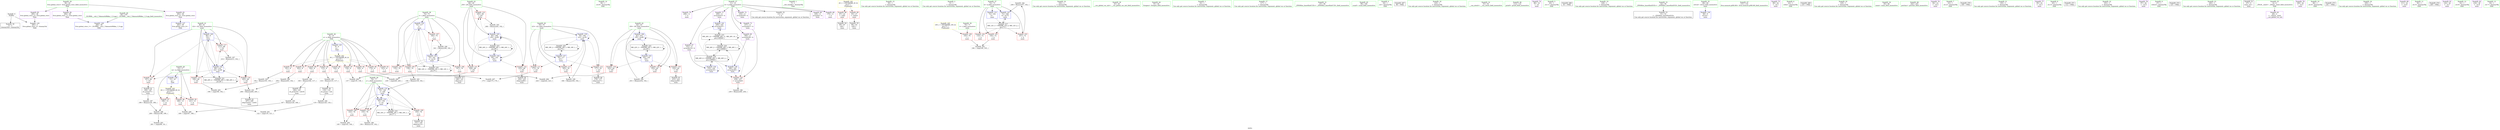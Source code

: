 digraph "SVFG" {
	label="SVFG";

	Node0x55f70f210b50 [shape=record,color=grey,label="{NodeID: 0\nNullPtr}"];
	Node0x55f70f210b50 -> Node0x55f70f22f680[style=solid];
	Node0x55f70f210b50 -> Node0x55f70f234890[style=solid];
	Node0x55f70f22ed40 [shape=record,color=red,label="{NodeID: 97\n196\<--15\n\<--m\nmain\n}"];
	Node0x55f70f22ed40 -> Node0x55f70f237ac0[style=solid];
	Node0x55f70f212830 [shape=record,color=green,label="{NodeID: 14\n36\<--1\n.str.8\<--dummyObj\nGlob }"];
	Node0x55f70f2320c0 [shape=record,color=grey,label="{NodeID: 194\n253 = Binary(252, 102, )\n}"];
	Node0x55f70f2320c0 -> Node0x55f70f235690[style=solid];
	Node0x55f70f22e880 [shape=record,color=red,label="{NodeID: 111\n173\<--78\n\<--i23\nmain\n}"];
	Node0x55f70f22e880 -> Node0x55f70f23a750[style=solid];
	Node0x55f70f22d210 [shape=record,color=green,label="{NodeID: 28\n15\<--17\nm\<--m_field_insensitive\nGlob }"];
	Node0x55f70f22d210 -> Node0x55f70f231c30[style=solid];
	Node0x55f70f22d210 -> Node0x55f70f22ec70[style=solid];
	Node0x55f70f22d210 -> Node0x55f70f22ed40[style=solid];
	Node0x55f70f22d210 -> Node0x55f70f234590[style=solid];
	Node0x55f70f23a8d0 [shape=record,color=grey,label="{NodeID: 208\n169 = cmp(167, 168, )\n}"];
	Node0x55f70f2344c0 [shape=record,color=blue,label="{NodeID: 125\n8\<--9\nn\<--\nGlob }"];
	Node0x55f70f2344c0 -> Node0x55f70f24b460[style=dashed];
	Node0x55f70f22dec0 [shape=record,color=green,label="{NodeID: 42\n82\<--83\ni50\<--i50_field_insensitive\nmain\n}"];
	Node0x55f70f22dec0 -> Node0x55f70f233f10[style=solid];
	Node0x55f70f22dec0 -> Node0x55f70f233fe0[style=solid];
	Node0x55f70f22dec0 -> Node0x55f70f2340b0[style=solid];
	Node0x55f70f22dec0 -> Node0x55f70f235420[style=solid];
	Node0x55f70f22dec0 -> Node0x55f70f235690[style=solid];
	Node0x55f70f244640 [shape=record,color=black,label="{NodeID: 222\nMR_22V_2 = PHI(MR_22V_3, MR_22V_1, )\npts\{83 \}\n}"];
	Node0x55f70f244640 -> Node0x55f70f235420[style=dashed];
	Node0x55f70f244640 -> Node0x55f70f244640[style=dashed];
	Node0x55f70f2350e0 [shape=record,color=blue,label="{NodeID: 139\n78\<--184\ni23\<--inc30\nmain\n}"];
	Node0x55f70f2350e0 -> Node0x55f70f22e880[style=dashed];
	Node0x55f70f2350e0 -> Node0x55f70f22e950[style=dashed];
	Node0x55f70f2350e0 -> Node0x55f70f22ea20[style=dashed];
	Node0x55f70f2350e0 -> Node0x55f70f2350e0[style=dashed];
	Node0x55f70f2350e0 -> Node0x55f70f243c40[style=dashed];
	Node0x55f70f22fbf0 [shape=record,color=black,label="{NodeID: 56\n118\<--116\nsh_prom\<--sub\nmain\n}"];
	Node0x55f70f22fbf0 -> Node0x55f70f2374c0[style=solid];
	Node0x55f70f230750 [shape=record,color=purple,label="{NodeID: 70\n208\<--11\n\<--b\nmain\n}"];
	Node0x55f70f2312e0 [shape=record,color=purple,label="{NodeID: 84\n284\<--38\nllvm.global_ctors_1\<--llvm.global_ctors\nGlob }"];
	Node0x55f70f2312e0 -> Node0x55f70f234790[style=solid];
	Node0x55f70f211c50 [shape=record,color=green,label="{NodeID: 1\n7\<--1\n__dso_handle\<--dummyObj\nGlob }"];
	Node0x55f70f22ee10 [shape=record,color=red,label="{NodeID: 98\n87\<--22\n\<--stdin\nmain\n}"];
	Node0x55f70f22ee10 -> Node0x55f70f22fa50[style=solid];
	Node0x55f70f211770 [shape=record,color=green,label="{NodeID: 15\n39\<--1\n\<--dummyObj\nCan only get source location for instruction, argument, global var or function.}"];
	Node0x55f70f232240 [shape=record,color=grey,label="{NodeID: 195\n167 = Binary(120, 166, )\n}"];
	Node0x55f70f232240 -> Node0x55f70f23a8d0[style=solid];
	Node0x55f70f22e950 [shape=record,color=red,label="{NodeID: 112\n177\<--78\n\<--i23\nmain\n}"];
	Node0x55f70f22e950 -> Node0x55f70f22ff30[style=solid];
	Node0x55f70f22d310 [shape=record,color=green,label="{NodeID: 29\n38\<--42\nllvm.global_ctors\<--llvm.global_ctors_field_insensitive\nGlob }"];
	Node0x55f70f22d310 -> Node0x55f70f2311e0[style=solid];
	Node0x55f70f22d310 -> Node0x55f70f2312e0[style=solid];
	Node0x55f70f22d310 -> Node0x55f70f2313e0[style=solid];
	Node0x55f70f23aa50 [shape=record,color=grey,label="{NodeID: 209\n230 = cmp(228, 229, )\n}"];
	Node0x55f70f234590 [shape=record,color=blue,label="{NodeID: 126\n15\<--16\nm\<--\nGlob }"];
	Node0x55f70f234590 -> Node0x55f70f24b540[style=dashed];
	Node0x55f70f22df90 [shape=record,color=green,label="{NodeID: 43\n84\<--85\nj54\<--j54_field_insensitive\nmain\n}"];
	Node0x55f70f22df90 -> Node0x55f70f234180[style=solid];
	Node0x55f70f22df90 -> Node0x55f70f234250[style=solid];
	Node0x55f70f22df90 -> Node0x55f70f234320[style=solid];
	Node0x55f70f22df90 -> Node0x55f70f2354f0[style=solid];
	Node0x55f70f22df90 -> Node0x55f70f2355c0[style=solid];
	Node0x55f70f244b40 [shape=record,color=black,label="{NodeID: 223\nMR_24V_2 = PHI(MR_24V_3, MR_24V_1, )\npts\{85 \}\n}"];
	Node0x55f70f244b40 -> Node0x55f70f2354f0[style=dashed];
	Node0x55f70f244b40 -> Node0x55f70f244b40[style=dashed];
	Node0x55f70f2351b0 [shape=record,color=blue,label="{NodeID: 140\n80\<--9\ni32\<--\nmain\n}"];
	Node0x55f70f2351b0 -> Node0x55f70f22eaf0[style=dashed];
	Node0x55f70f2351b0 -> Node0x55f70f233d20[style=dashed];
	Node0x55f70f2351b0 -> Node0x55f70f233db0[style=dashed];
	Node0x55f70f2351b0 -> Node0x55f70f233e40[style=dashed];
	Node0x55f70f2351b0 -> Node0x55f70f235350[style=dashed];
	Node0x55f70f2351b0 -> Node0x55f70f244140[style=dashed];
	Node0x55f70f22fcc0 [shape=record,color=black,label="{NodeID: 57\n148\<--147\nidxprom\<--\nmain\n}"];
	Node0x55f70f230820 [shape=record,color=purple,label="{NodeID: 71\n209\<--11\narrayidx43\<--b\nmain\n}"];
	Node0x55f70f230820 -> Node0x55f70f235280[style=solid];
	Node0x55f70f2313e0 [shape=record,color=purple,label="{NodeID: 85\n285\<--38\nllvm.global_ctors_2\<--llvm.global_ctors\nGlob }"];
	Node0x55f70f2313e0 -> Node0x55f70f234890[style=solid];
	Node0x55f70f20fc60 [shape=record,color=green,label="{NodeID: 2\n9\<--1\n\<--dummyObj\nCan only get source location for instruction, argument, global var or function.}"];
	Node0x55f70f2371c0 [shape=record,color=grey,label="{NodeID: 182\n258 = Binary(257, 102, )\n}"];
	Node0x55f70f2371c0 -> Node0x55f70f235760[style=solid];
	Node0x55f70f22eee0 [shape=record,color=red,label="{NodeID: 99\n93\<--27\n\<--stdout\nmain\n}"];
	Node0x55f70f22eee0 -> Node0x55f70f22fb20[style=solid];
	Node0x55f70f211840 [shape=record,color=green,label="{NodeID: 16\n102\<--1\n\<--dummyObj\nCan only get source location for instruction, argument, global var or function.}"];
	Node0x55f70f2323c0 [shape=record,color=grey,label="{NodeID: 196\n156 = Binary(155, 102, )\n}"];
	Node0x55f70f2323c0 -> Node0x55f70f234da0[style=solid];
	Node0x55f70f22ea20 [shape=record,color=red,label="{NodeID: 113\n183\<--78\n\<--i23\nmain\n}"];
	Node0x55f70f22ea20 -> Node0x55f70f232840[style=solid];
	Node0x55f70f22d410 [shape=record,color=green,label="{NodeID: 30\n43\<--44\n__cxx_global_var_init\<--__cxx_global_var_init_field_insensitive\n}"];
	Node0x55f70f234690 [shape=record,color=blue,label="{NodeID: 127\n283\<--39\nllvm.global_ctors_0\<--\nGlob }"];
	Node0x55f70f22e060 [shape=record,color=green,label="{NodeID: 44\n91\<--92\nfreopen\<--freopen_field_insensitive\n}"];
	Node0x55f70f245040 [shape=record,color=black,label="{NodeID: 224\nMR_26V_2 = PHI(MR_26V_3, MR_26V_1, )\npts\{140000 \}\n}"];
	Node0x55f70f245040 -> Node0x55f70f242840[style=dashed];
	Node0x55f70f245040 -> Node0x55f70f245040[style=dashed];
	Node0x55f70f235280 [shape=record,color=blue,label="{NodeID: 141\n209\<--102\narrayidx43\<--\nmain\n}"];
	Node0x55f70f235280 -> Node0x55f70f247d40[style=dashed];
	Node0x55f70f22fd90 [shape=record,color=black,label="{NodeID: 58\n151\<--150\nidxprom13\<--\nmain\n}"];
	Node0x55f70f2308f0 [shape=record,color=purple,label="{NodeID: 72\n234\<--11\narrayidx59\<--b\nmain\n}"];
	Node0x55f70f2314e0 [shape=record,color=red,label="{NodeID: 86\n115\<--8\n\<--n\nmain\n}"];
	Node0x55f70f2314e0 -> Node0x55f70f237640[style=solid];
	Node0x55f70f2121f0 [shape=record,color=green,label="{NodeID: 3\n16\<--1\n\<--dummyObj\nCan only get source location for instruction, argument, global var or function.}"];
	Node0x55f70f237340 [shape=record,color=grey,label="{NodeID: 183\n140 = Binary(139, 102, )\n}"];
	Node0x55f70f237340 -> Node0x55f70f234c00[style=solid];
	Node0x55f70f22efb0 [shape=record,color=red,label="{NodeID: 100\n105\<--70\n\<--t\nmain\n}"];
	Node0x55f70f22efb0 -> Node0x55f70f23a010[style=solid];
	Node0x55f70f211910 [shape=record,color=green,label="{NodeID: 17\n117\<--1\n\<--dummyObj\nCan only get source location for instruction, argument, global var or function.}"];
	Node0x55f70f232540 [shape=record,color=grey,label="{NodeID: 197\n214 = Binary(213, 102, )\n}"];
	Node0x55f70f232540 -> Node0x55f70f235350[style=solid];
	Node0x55f70f22eaf0 [shape=record,color=red,label="{NodeID: 114\n190\<--80\n\<--i32\nmain\n}"];
	Node0x55f70f22eaf0 -> Node0x55f70f23a450[style=solid];
	Node0x55f70f22d510 [shape=record,color=green,label="{NodeID: 31\n47\<--48\n_ZNSt8ios_base4InitC1Ev\<--_ZNSt8ios_base4InitC1Ev_field_insensitive\n}"];
	Node0x55f70f234790 [shape=record,color=blue,label="{NodeID: 128\n284\<--40\nllvm.global_ctors_1\<--_GLOBAL__sub_I_TakanashiRikka_1_0.cpp\nGlob }"];
	Node0x55f70f22e160 [shape=record,color=green,label="{NodeID: 45\n99\<--100\nscanf\<--scanf_field_insensitive\n}"];
	Node0x55f70f235350 [shape=record,color=blue,label="{NodeID: 142\n80\<--214\ni32\<--inc46\nmain\n}"];
	Node0x55f70f235350 -> Node0x55f70f22eaf0[style=dashed];
	Node0x55f70f235350 -> Node0x55f70f233d20[style=dashed];
	Node0x55f70f235350 -> Node0x55f70f233db0[style=dashed];
	Node0x55f70f235350 -> Node0x55f70f233e40[style=dashed];
	Node0x55f70f235350 -> Node0x55f70f235350[style=dashed];
	Node0x55f70f235350 -> Node0x55f70f244140[style=dashed];
	Node0x55f70f22fe60 [shape=record,color=black,label="{NodeID: 59\n166\<--165\nsh_prom19\<--sub18\nmain\n}"];
	Node0x55f70f22fe60 -> Node0x55f70f232240[style=solid];
	Node0x55f70f2309c0 [shape=record,color=purple,label="{NodeID: 73\n237\<--11\narrayidx61\<--b\nmain\n}"];
	Node0x55f70f2309c0 -> Node0x55f70f2343f0[style=solid];
	Node0x55f70f2315b0 [shape=record,color=red,label="{NodeID: 87\n136\<--8\n\<--n\nmain\n}"];
	Node0x55f70f2315b0 -> Node0x55f70f2329c0[style=solid];
	Node0x55f70f2133d0 [shape=record,color=green,label="{NodeID: 4\n18\<--1\n.str\<--dummyObj\nGlob }"];
	Node0x55f70f257270 [shape=record,color=black,label="{NodeID: 267\n98 = PHI()\n}"];
	Node0x55f70f2374c0 [shape=record,color=grey,label="{NodeID: 184\n119 = Binary(120, 118, )\n}"];
	Node0x55f70f2374c0 -> Node0x55f70f232b40[style=solid];
	Node0x55f70f22f080 [shape=record,color=red,label="{NodeID: 101\n104\<--72\n\<--k\nmain\n}"];
	Node0x55f70f22f080 -> Node0x55f70f23a010[style=solid];
	Node0x55f70f210fd0 [shape=record,color=green,label="{NodeID: 18\n120\<--1\n\<--dummyObj\nCan only get source location for instruction, argument, global var or function.}"];
	Node0x55f70f2326c0 [shape=record,color=grey,label="{NodeID: 198\n165 = Binary(164, 117, )\n}"];
	Node0x55f70f2326c0 -> Node0x55f70f22fe60[style=solid];
	Node0x55f70f233d20 [shape=record,color=red,label="{NodeID: 115\n197\<--80\n\<--i32\nmain\n}"];
	Node0x55f70f233d20 -> Node0x55f70f230000[style=solid];
	Node0x55f70f22d610 [shape=record,color=green,label="{NodeID: 32\n53\<--54\n__cxa_atexit\<--__cxa_atexit_field_insensitive\n}"];
	Node0x55f70f234890 [shape=record,color=blue, style = dotted,label="{NodeID: 129\n285\<--3\nllvm.global_ctors_2\<--dummyVal\nGlob }"];
	Node0x55f70f22e260 [shape=record,color=green,label="{NodeID: 46\n113\<--114\nprintf\<--printf_field_insensitive\n}"];
	Node0x55f70f235420 [shape=record,color=blue,label="{NodeID: 143\n82\<--102\ni50\<--\nmain\n}"];
	Node0x55f70f235420 -> Node0x55f70f233f10[style=dashed];
	Node0x55f70f235420 -> Node0x55f70f233fe0[style=dashed];
	Node0x55f70f235420 -> Node0x55f70f2340b0[style=dashed];
	Node0x55f70f235420 -> Node0x55f70f235690[style=dashed];
	Node0x55f70f235420 -> Node0x55f70f244640[style=dashed];
	Node0x55f70f22ff30 [shape=record,color=black,label="{NodeID: 60\n178\<--177\nidxprom27\<--\nmain\n}"];
	Node0x55f70f230a90 [shape=record,color=purple,label="{NodeID: 74\n88\<--18\n\<--.str\nmain\n}"];
	Node0x55f70f231680 [shape=record,color=red,label="{NodeID: 88\n144\<--8\n\<--n\nmain\n}"];
	Node0x55f70f231680 -> Node0x55f70f23a2d0[style=solid];
	Node0x55f70f213460 [shape=record,color=green,label="{NodeID: 5\n20\<--1\n.str.1\<--dummyObj\nGlob }"];
	Node0x55f70f257b20 [shape=record,color=black,label="{NodeID: 268\n50 = PHI()\n}"];
	Node0x55f70f237640 [shape=record,color=grey,label="{NodeID: 185\n116 = Binary(115, 117, )\n}"];
	Node0x55f70f237640 -> Node0x55f70f22fbf0[style=solid];
	Node0x55f70f22f150 [shape=record,color=red,label="{NodeID: 102\n110\<--72\n\<--k\nmain\n}"];
	Node0x55f70f2110a0 [shape=record,color=green,label="{NodeID: 19\n128\<--1\n\<--dummyObj\nCan only get source location for instruction, argument, global var or function.}"];
	Node0x55f70f232840 [shape=record,color=grey,label="{NodeID: 199\n184 = Binary(183, 102, )\n}"];
	Node0x55f70f232840 -> Node0x55f70f2350e0[style=solid];
	Node0x55f70f233db0 [shape=record,color=red,label="{NodeID: 116\n205\<--80\n\<--i32\nmain\n}"];
	Node0x55f70f233db0 -> Node0x55f70f237f40[style=solid];
	Node0x55f70f22d710 [shape=record,color=green,label="{NodeID: 33\n52\<--58\n_ZNSt8ios_base4InitD1Ev\<--_ZNSt8ios_base4InitD1Ev_field_insensitive\n}"];
	Node0x55f70f22d710 -> Node0x55f70f22f950[style=solid];
	Node0x55f70f234990 [shape=record,color=blue,label="{NodeID: 130\n68\<--9\nretval\<--\nmain\n}"];
	Node0x55f70f22e360 [shape=record,color=green,label="{NodeID: 47\n131\<--132\nllvm.memset.p0i8.i64\<--llvm.memset.p0i8.i64_field_insensitive\n}"];
	Node0x55f70f2354f0 [shape=record,color=blue,label="{NodeID: 144\n84\<--102\nj54\<--\nmain\n}"];
	Node0x55f70f2354f0 -> Node0x55f70f234180[style=dashed];
	Node0x55f70f2354f0 -> Node0x55f70f234250[style=dashed];
	Node0x55f70f2354f0 -> Node0x55f70f234320[style=dashed];
	Node0x55f70f2354f0 -> Node0x55f70f2354f0[style=dashed];
	Node0x55f70f2354f0 -> Node0x55f70f2355c0[style=dashed];
	Node0x55f70f2354f0 -> Node0x55f70f244b40[style=dashed];
	Node0x55f70f230000 [shape=record,color=black,label="{NodeID: 61\n198\<--197\nsh_prom37\<--\nmain\n}"];
	Node0x55f70f230000 -> Node0x55f70f237940[style=solid];
	Node0x55f70f24a940 [shape=record,color=yellow,style=double,label="{NodeID: 241\n2V_1 = ENCHI(MR_2V_0)\npts\{1 \}\nFun[main]}"];
	Node0x55f70f24a940 -> Node0x55f70f22ee10[style=dashed];
	Node0x55f70f24a940 -> Node0x55f70f22eee0[style=dashed];
	Node0x55f70f230b60 [shape=record,color=purple,label="{NodeID: 75\n89\<--20\n\<--.str.1\nmain\n}"];
	Node0x55f70f231750 [shape=record,color=red,label="{NodeID: 89\n164\<--8\n\<--n\nmain\n}"];
	Node0x55f70f231750 -> Node0x55f70f2326c0[style=solid];
	Node0x55f70f211a70 [shape=record,color=green,label="{NodeID: 6\n22\<--1\nstdin\<--dummyObj\nGlob }"];
	Node0x55f70f257c20 [shape=record,color=black,label="{NodeID: 269\n219 = PHI()\n}"];
	Node0x55f70f2377c0 [shape=record,color=grey,label="{NodeID: 186\n239 = Binary(240, 238, )\n}"];
	Node0x55f70f22f220 [shape=record,color=red,label="{NodeID: 103\n257\<--72\n\<--k\nmain\n}"];
	Node0x55f70f22f220 -> Node0x55f70f2371c0[style=solid];
	Node0x55f70f211170 [shape=record,color=green,label="{NodeID: 20\n129\<--1\n\<--dummyObj\nCan only get source location for instruction, argument, global var or function.}"];
	Node0x55f70f2329c0 [shape=record,color=grey,label="{NodeID: 200\n137 = cmp(135, 136, )\n}"];
	Node0x55f70f233e40 [shape=record,color=red,label="{NodeID: 117\n213\<--80\n\<--i32\nmain\n}"];
	Node0x55f70f233e40 -> Node0x55f70f232540[style=solid];
	Node0x55f70f22d810 [shape=record,color=green,label="{NodeID: 34\n65\<--66\nmain\<--main_field_insensitive\n}"];
	Node0x55f70f234a60 [shape=record,color=blue,label="{NodeID: 131\n72\<--102\nk\<--\nmain\n}"];
	Node0x55f70f234a60 -> Node0x55f70f242d40[style=dashed];
	Node0x55f70f22f480 [shape=record,color=green,label="{NodeID: 48\n242\<--243\nputchar\<--putchar_field_insensitive\n}"];
	Node0x55f70f2355c0 [shape=record,color=blue,label="{NodeID: 145\n84\<--246\nj54\<--inc65\nmain\n}"];
	Node0x55f70f2355c0 -> Node0x55f70f234180[style=dashed];
	Node0x55f70f2355c0 -> Node0x55f70f234250[style=dashed];
	Node0x55f70f2355c0 -> Node0x55f70f234320[style=dashed];
	Node0x55f70f2355c0 -> Node0x55f70f2354f0[style=dashed];
	Node0x55f70f2355c0 -> Node0x55f70f2355c0[style=dashed];
	Node0x55f70f2355c0 -> Node0x55f70f244b40[style=dashed];
	Node0x55f70f2300d0 [shape=record,color=black,label="{NodeID: 62\n207\<--206\nidxprom42\<--sub41\nmain\n}"];
	Node0x55f70f24b460 [shape=record,color=yellow,style=double,label="{NodeID: 242\n4V_1 = ENCHI(MR_4V_0)\npts\{10 \}\nFun[main]}"];
	Node0x55f70f24b460 -> Node0x55f70f2314e0[style=dashed];
	Node0x55f70f24b460 -> Node0x55f70f2315b0[style=dashed];
	Node0x55f70f24b460 -> Node0x55f70f231680[style=dashed];
	Node0x55f70f24b460 -> Node0x55f70f231750[style=dashed];
	Node0x55f70f24b460 -> Node0x55f70f231820[style=dashed];
	Node0x55f70f24b460 -> Node0x55f70f2318f0[style=dashed];
	Node0x55f70f24b460 -> Node0x55f70f2319c0[style=dashed];
	Node0x55f70f24b460 -> Node0x55f70f231a90[style=dashed];
	Node0x55f70f24b460 -> Node0x55f70f231b60[style=dashed];
	Node0x55f70f230c30 [shape=record,color=purple,label="{NodeID: 76\n94\<--23\n\<--.str.2\nmain\n}"];
	Node0x55f70f231820 [shape=record,color=red,label="{NodeID: 90\n174\<--8\n\<--n\nmain\n}"];
	Node0x55f70f231820 -> Node0x55f70f23a750[style=solid];
	Node0x55f70f211b00 [shape=record,color=green,label="{NodeID: 7\n23\<--1\n.str.2\<--dummyObj\nGlob }"];
	Node0x55f70f257d20 [shape=record,color=black,label="{NodeID: 270\n109 = PHI()\n}"];
	Node0x55f70f237940 [shape=record,color=grey,label="{NodeID: 187\n199 = Binary(120, 198, )\n}"];
	Node0x55f70f237940 -> Node0x55f70f237ac0[style=solid];
	Node0x55f70f22f2f0 [shape=record,color=red,label="{NodeID: 104\n135\<--74\n\<--i\nmain\n}"];
	Node0x55f70f22f2f0 -> Node0x55f70f2329c0[style=solid];
	Node0x55f70f211240 [shape=record,color=green,label="{NodeID: 21\n130\<--1\n\<--dummyObj\nCan only get source location for instruction, argument, global var or function.}"];
	Node0x55f70f232b40 [shape=record,color=grey,label="{NodeID: 201\n122 = cmp(119, 121, )\n}"];
	Node0x55f70f233f10 [shape=record,color=red,label="{NodeID: 118\n222\<--82\n\<--i50\nmain\n}"];
	Node0x55f70f233f10 -> Node0x55f70f23a5d0[style=solid];
	Node0x55f70f22d910 [shape=record,color=green,label="{NodeID: 35\n68\<--69\nretval\<--retval_field_insensitive\nmain\n}"];
	Node0x55f70f22d910 -> Node0x55f70f234990[style=solid];
	Node0x55f70f234b30 [shape=record,color=blue,label="{NodeID: 132\n74\<--117\ni\<--\nmain\n}"];
	Node0x55f70f234b30 -> Node0x55f70f22f2f0[style=dashed];
	Node0x55f70f234b30 -> Node0x55f70f22f3c0[style=dashed];
	Node0x55f70f234b30 -> Node0x55f70f22e470[style=dashed];
	Node0x55f70f234b30 -> Node0x55f70f22e540[style=dashed];
	Node0x55f70f234b30 -> Node0x55f70f234e70[style=dashed];
	Node0x55f70f234b30 -> Node0x55f70f243240[style=dashed];
	Node0x55f70f22f580 [shape=record,color=green,label="{NodeID: 49\n40\<--279\n_GLOBAL__sub_I_TakanashiRikka_1_0.cpp\<--_GLOBAL__sub_I_TakanashiRikka_1_0.cpp_field_insensitive\n}"];
	Node0x55f70f22f580 -> Node0x55f70f234790[style=solid];
	Node0x55f70f235690 [shape=record,color=blue,label="{NodeID: 146\n82\<--253\ni50\<--inc69\nmain\n}"];
	Node0x55f70f235690 -> Node0x55f70f233f10[style=dashed];
	Node0x55f70f235690 -> Node0x55f70f233fe0[style=dashed];
	Node0x55f70f235690 -> Node0x55f70f2340b0[style=dashed];
	Node0x55f70f235690 -> Node0x55f70f235690[style=dashed];
	Node0x55f70f235690 -> Node0x55f70f244640[style=dashed];
	Node0x55f70f2301a0 [shape=record,color=black,label="{NodeID: 63\n233\<--232\nidxprom58\<--\nmain\n}"];
	Node0x55f70f24b540 [shape=record,color=yellow,style=double,label="{NodeID: 243\n6V_1 = ENCHI(MR_6V_0)\npts\{17 \}\nFun[main]}"];
	Node0x55f70f24b540 -> Node0x55f70f231c30[style=dashed];
	Node0x55f70f24b540 -> Node0x55f70f22ec70[style=dashed];
	Node0x55f70f24b540 -> Node0x55f70f22ed40[style=dashed];
	Node0x55f70f230d00 [shape=record,color=purple,label="{NodeID: 77\n95\<--25\n\<--.str.3\nmain\n}"];
	Node0x55f70f2318f0 [shape=record,color=red,label="{NodeID: 91\n191\<--8\n\<--n\nmain\n}"];
	Node0x55f70f2318f0 -> Node0x55f70f231dc0[style=solid];
	Node0x55f70f2131f0 [shape=record,color=green,label="{NodeID: 8\n25\<--1\n.str.3\<--dummyObj\nGlob }"];
	Node0x55f70f257e20 [shape=record,color=black,label="{NodeID: 271\n112 = PHI()\n}"];
	Node0x55f70f237ac0 [shape=record,color=grey,label="{NodeID: 188\n200 = Binary(196, 199, )\n}"];
	Node0x55f70f237ac0 -> Node0x55f70f23a150[style=solid];
	Node0x55f70f22f3c0 [shape=record,color=red,label="{NodeID: 105\n139\<--74\n\<--i\nmain\n}"];
	Node0x55f70f22f3c0 -> Node0x55f70f237340[style=solid];
	Node0x55f70f2129c0 [shape=record,color=green,label="{NodeID: 22\n193\<--1\n\<--dummyObj\nCan only get source location for instruction, argument, global var or function.}"];
	Node0x55f70f23a010 [shape=record,color=grey,label="{NodeID: 202\n106 = cmp(104, 105, )\n}"];
	Node0x55f70f233fe0 [shape=record,color=red,label="{NodeID: 119\n232\<--82\n\<--i50\nmain\n}"];
	Node0x55f70f233fe0 -> Node0x55f70f2301a0[style=solid];
	Node0x55f70f22d9e0 [shape=record,color=green,label="{NodeID: 36\n70\<--71\nt\<--t_field_insensitive\nmain\n}"];
	Node0x55f70f22d9e0 -> Node0x55f70f22efb0[style=solid];
	Node0x55f70f242840 [shape=record,color=black,label="{NodeID: 216\nMR_26V_4 = PHI(MR_26V_5, MR_26V_2, )\npts\{140000 \}\n}"];
	Node0x55f70f242840 -> Node0x55f70f2343f0[style=dashed];
	Node0x55f70f242840 -> Node0x55f70f234cd0[style=dashed];
	Node0x55f70f242840 -> Node0x55f70f235010[style=dashed];
	Node0x55f70f242840 -> Node0x55f70f235280[style=dashed];
	Node0x55f70f242840 -> Node0x55f70f242840[style=dashed];
	Node0x55f70f242840 -> Node0x55f70f245040[style=dashed];
	Node0x55f70f242840 -> Node0x55f70f247d40[style=dashed];
	Node0x55f70f234c00 [shape=record,color=blue,label="{NodeID: 133\n76\<--140\nj\<--add\nmain\n}"];
	Node0x55f70f234c00 -> Node0x55f70f22e610[style=dashed];
	Node0x55f70f234c00 -> Node0x55f70f22e6e0[style=dashed];
	Node0x55f70f234c00 -> Node0x55f70f22e7b0[style=dashed];
	Node0x55f70f234c00 -> Node0x55f70f234c00[style=dashed];
	Node0x55f70f234c00 -> Node0x55f70f234da0[style=dashed];
	Node0x55f70f234c00 -> Node0x55f70f243740[style=dashed];
	Node0x55f70f22f680 [shape=record,color=black,label="{NodeID: 50\n2\<--3\ndummyVal\<--dummyVal\n}"];
	Node0x55f70f235760 [shape=record,color=blue,label="{NodeID: 147\n72\<--258\nk\<--inc72\nmain\n}"];
	Node0x55f70f235760 -> Node0x55f70f242d40[style=dashed];
	Node0x55f70f230270 [shape=record,color=black,label="{NodeID: 64\n236\<--235\nidxprom60\<--\nmain\n}"];
	Node0x55f70f230dd0 [shape=record,color=purple,label="{NodeID: 78\n97\<--28\n\<--.str.4\nmain\n}"];
	Node0x55f70f2319c0 [shape=record,color=red,label="{NodeID: 92\n203\<--8\n\<--n\nmain\n}"];
	Node0x55f70f2319c0 -> Node0x55f70f237c40[style=solid];
	Node0x55f70f2132c0 [shape=record,color=green,label="{NodeID: 9\n27\<--1\nstdout\<--dummyObj\nGlob }"];
	Node0x55f70f257f20 [shape=record,color=black,label="{NodeID: 272\n125 = PHI()\n}"];
	Node0x55f70f237c40 [shape=record,color=grey,label="{NodeID: 189\n204 = Binary(203, 102, )\n}"];
	Node0x55f70f237c40 -> Node0x55f70f237f40[style=solid];
	Node0x55f70f22e470 [shape=record,color=red,label="{NodeID: 106\n147\<--74\n\<--i\nmain\n}"];
	Node0x55f70f22e470 -> Node0x55f70f22fcc0[style=solid];
	Node0x55f70f212a90 [shape=record,color=green,label="{NodeID: 23\n240\<--1\n\<--dummyObj\nCan only get source location for instruction, argument, global var or function.}"];
	Node0x55f70f23a150 [shape=record,color=grey,label="{NodeID: 203\n201 = cmp(200, 16, )\n}"];
	Node0x55f70f2340b0 [shape=record,color=red,label="{NodeID: 120\n252\<--82\n\<--i50\nmain\n}"];
	Node0x55f70f2340b0 -> Node0x55f70f2320c0[style=solid];
	Node0x55f70f22dab0 [shape=record,color=green,label="{NodeID: 37\n72\<--73\nk\<--k_field_insensitive\nmain\n}"];
	Node0x55f70f22dab0 -> Node0x55f70f22f080[style=solid];
	Node0x55f70f22dab0 -> Node0x55f70f22f150[style=solid];
	Node0x55f70f22dab0 -> Node0x55f70f22f220[style=solid];
	Node0x55f70f22dab0 -> Node0x55f70f234a60[style=solid];
	Node0x55f70f22dab0 -> Node0x55f70f235760[style=solid];
	Node0x55f70f242d40 [shape=record,color=black,label="{NodeID: 217\nMR_12V_3 = PHI(MR_12V_4, MR_12V_2, )\npts\{73 \}\n}"];
	Node0x55f70f242d40 -> Node0x55f70f22f080[style=dashed];
	Node0x55f70f242d40 -> Node0x55f70f22f150[style=dashed];
	Node0x55f70f242d40 -> Node0x55f70f22f220[style=dashed];
	Node0x55f70f242d40 -> Node0x55f70f235760[style=dashed];
	Node0x55f70f234cd0 [shape=record,color=blue,label="{NodeID: 134\n152\<--102\narrayidx14\<--\nmain\n}"];
	Node0x55f70f234cd0 -> Node0x55f70f234cd0[style=dashed];
	Node0x55f70f234cd0 -> Node0x55f70f242840[style=dashed];
	Node0x55f70f22f780 [shape=record,color=black,label="{NodeID: 51\n67\<--9\nmain_ret\<--\nmain\n}"];
	Node0x55f70f230340 [shape=record,color=purple,label="{NodeID: 65\n49\<--4\n\<--_ZStL8__ioinit\n__cxx_global_var_init\n}"];
	Node0x55f70f24b700 [shape=record,color=yellow,style=double,label="{NodeID: 245\n10V_1 = ENCHI(MR_10V_0)\npts\{71 \}\nFun[main]}"];
	Node0x55f70f24b700 -> Node0x55f70f22efb0[style=dashed];
	Node0x55f70f230ea0 [shape=record,color=purple,label="{NodeID: 79\n108\<--30\n\<--.str.5\nmain\n}"];
	Node0x55f70f231a90 [shape=record,color=red,label="{NodeID: 93\n223\<--8\n\<--n\nmain\n}"];
	Node0x55f70f231a90 -> Node0x55f70f23a5d0[style=solid];
	Node0x55f70f210d70 [shape=record,color=green,label="{NodeID: 10\n28\<--1\n.str.4\<--dummyObj\nGlob }"];
	Node0x55f70f258020 [shape=record,color=black,label="{NodeID: 273\n241 = PHI()\n}"];
	Node0x55f70f237dc0 [shape=record,color=grey,label="{NodeID: 190\n161 = Binary(160, 102, )\n}"];
	Node0x55f70f237dc0 -> Node0x55f70f234e70[style=solid];
	Node0x55f70f22e540 [shape=record,color=red,label="{NodeID: 107\n160\<--74\n\<--i\nmain\n}"];
	Node0x55f70f22e540 -> Node0x55f70f237dc0[style=solid];
	Node0x55f70f212b60 [shape=record,color=green,label="{NodeID: 24\n250\<--1\n\<--dummyObj\nCan only get source location for instruction, argument, global var or function.}"];
	Node0x55f70f23a2d0 [shape=record,color=grey,label="{NodeID: 204\n145 = cmp(143, 144, )\n}"];
	Node0x55f70f234180 [shape=record,color=red,label="{NodeID: 121\n228\<--84\n\<--j54\nmain\n}"];
	Node0x55f70f234180 -> Node0x55f70f23aa50[style=solid];
	Node0x55f70f22db80 [shape=record,color=green,label="{NodeID: 38\n74\<--75\ni\<--i_field_insensitive\nmain\n}"];
	Node0x55f70f22db80 -> Node0x55f70f22f2f0[style=solid];
	Node0x55f70f22db80 -> Node0x55f70f22f3c0[style=solid];
	Node0x55f70f22db80 -> Node0x55f70f22e470[style=solid];
	Node0x55f70f22db80 -> Node0x55f70f22e540[style=solid];
	Node0x55f70f22db80 -> Node0x55f70f234b30[style=solid];
	Node0x55f70f22db80 -> Node0x55f70f234e70[style=solid];
	Node0x55f70f243240 [shape=record,color=black,label="{NodeID: 218\nMR_14V_2 = PHI(MR_14V_3, MR_14V_1, )\npts\{75 \}\n}"];
	Node0x55f70f243240 -> Node0x55f70f234b30[style=dashed];
	Node0x55f70f243240 -> Node0x55f70f243240[style=dashed];
	Node0x55f70f234da0 [shape=record,color=blue,label="{NodeID: 135\n76\<--156\nj\<--inc\nmain\n}"];
	Node0x55f70f234da0 -> Node0x55f70f22e610[style=dashed];
	Node0x55f70f234da0 -> Node0x55f70f22e6e0[style=dashed];
	Node0x55f70f234da0 -> Node0x55f70f22e7b0[style=dashed];
	Node0x55f70f234da0 -> Node0x55f70f234c00[style=dashed];
	Node0x55f70f234da0 -> Node0x55f70f234da0[style=dashed];
	Node0x55f70f234da0 -> Node0x55f70f243740[style=dashed];
	Node0x55f70f22f850 [shape=record,color=black,label="{NodeID: 52\n13\<--11\n\<--b\nCan only get source location for instruction, argument, global var or function.}"];
	Node0x55f70f230410 [shape=record,color=purple,label="{NodeID: 66\n149\<--11\narrayidx\<--b\nmain\n}"];
	Node0x55f70f230f70 [shape=record,color=purple,label="{NodeID: 80\n111\<--32\n\<--.str.6\nmain\n}"];
	Node0x55f70f231b60 [shape=record,color=red,label="{NodeID: 94\n229\<--8\n\<--n\nmain\n}"];
	Node0x55f70f231b60 -> Node0x55f70f23aa50[style=solid];
	Node0x55f70f210e40 [shape=record,color=green,label="{NodeID: 11\n30\<--1\n.str.5\<--dummyObj\nGlob }"];
	Node0x55f70f258120 [shape=record,color=black,label="{NodeID: 274\n249 = PHI()\n}"];
	Node0x55f70f237f40 [shape=record,color=grey,label="{NodeID: 191\n206 = Binary(204, 205, )\n}"];
	Node0x55f70f237f40 -> Node0x55f70f2300d0[style=solid];
	Node0x55f70f22e610 [shape=record,color=red,label="{NodeID: 108\n143\<--76\n\<--j\nmain\n}"];
	Node0x55f70f22e610 -> Node0x55f70f23a2d0[style=solid];
	Node0x55f70f212c30 [shape=record,color=green,label="{NodeID: 25\n4\<--6\n_ZStL8__ioinit\<--_ZStL8__ioinit_field_insensitive\nGlob }"];
	Node0x55f70f212c30 -> Node0x55f70f230340[style=solid];
	Node0x55f70f23a450 [shape=record,color=grey,label="{NodeID: 205\n194 = cmp(190, 192, )\n}"];
	Node0x55f70f234250 [shape=record,color=red,label="{NodeID: 122\n235\<--84\n\<--j54\nmain\n}"];
	Node0x55f70f234250 -> Node0x55f70f230270[style=solid];
	Node0x55f70f22dc50 [shape=record,color=green,label="{NodeID: 39\n76\<--77\nj\<--j_field_insensitive\nmain\n}"];
	Node0x55f70f22dc50 -> Node0x55f70f22e610[style=solid];
	Node0x55f70f22dc50 -> Node0x55f70f22e6e0[style=solid];
	Node0x55f70f22dc50 -> Node0x55f70f22e7b0[style=solid];
	Node0x55f70f22dc50 -> Node0x55f70f234c00[style=solid];
	Node0x55f70f22dc50 -> Node0x55f70f234da0[style=solid];
	Node0x55f70f243740 [shape=record,color=black,label="{NodeID: 219\nMR_16V_2 = PHI(MR_16V_3, MR_16V_1, )\npts\{77 \}\n}"];
	Node0x55f70f243740 -> Node0x55f70f234c00[style=dashed];
	Node0x55f70f243740 -> Node0x55f70f243740[style=dashed];
	Node0x55f70f234e70 [shape=record,color=blue,label="{NodeID: 136\n74\<--161\ni\<--inc16\nmain\n}"];
	Node0x55f70f234e70 -> Node0x55f70f22f2f0[style=dashed];
	Node0x55f70f234e70 -> Node0x55f70f22f3c0[style=dashed];
	Node0x55f70f234e70 -> Node0x55f70f22e470[style=dashed];
	Node0x55f70f234e70 -> Node0x55f70f22e540[style=dashed];
	Node0x55f70f234e70 -> Node0x55f70f234e70[style=dashed];
	Node0x55f70f234e70 -> Node0x55f70f243240[style=dashed];
	Node0x55f70f22f950 [shape=record,color=black,label="{NodeID: 53\n51\<--52\n\<--_ZNSt8ios_base4InitD1Ev\nCan only get source location for instruction, argument, global var or function.}"];
	Node0x55f70f247d40 [shape=record,color=black,label="{NodeID: 233\nMR_26V_12 = PHI(MR_26V_11, MR_26V_10, )\npts\{140000 \}\n}"];
	Node0x55f70f247d40 -> Node0x55f70f2343f0[style=dashed];
	Node0x55f70f247d40 -> Node0x55f70f235280[style=dashed];
	Node0x55f70f247d40 -> Node0x55f70f245040[style=dashed];
	Node0x55f70f247d40 -> Node0x55f70f247d40[style=dashed];
	Node0x55f70f2304e0 [shape=record,color=purple,label="{NodeID: 67\n152\<--11\narrayidx14\<--b\nmain\n}"];
	Node0x55f70f2304e0 -> Node0x55f70f234cd0[style=solid];
	Node0x55f70f231040 [shape=record,color=purple,label="{NodeID: 81\n124\<--34\n\<--.str.7\nmain\n}"];
	Node0x55f70f231c30 [shape=record,color=red,label="{NodeID: 95\n121\<--15\n\<--m\nmain\n}"];
	Node0x55f70f231c30 -> Node0x55f70f232b40[style=solid];
	Node0x55f70f212690 [shape=record,color=green,label="{NodeID: 12\n32\<--1\n.str.6\<--dummyObj\nGlob }"];
	Node0x55f70f231dc0 [shape=record,color=grey,label="{NodeID: 192\n192 = Binary(191, 193, )\n}"];
	Node0x55f70f231dc0 -> Node0x55f70f23a450[style=solid];
	Node0x55f70f22e6e0 [shape=record,color=red,label="{NodeID: 109\n150\<--76\n\<--j\nmain\n}"];
	Node0x55f70f22e6e0 -> Node0x55f70f22fd90[style=solid];
	Node0x55f70f212d00 [shape=record,color=green,label="{NodeID: 26\n8\<--10\nn\<--n_field_insensitive\nGlob }"];
	Node0x55f70f212d00 -> Node0x55f70f2314e0[style=solid];
	Node0x55f70f212d00 -> Node0x55f70f2315b0[style=solid];
	Node0x55f70f212d00 -> Node0x55f70f231680[style=solid];
	Node0x55f70f212d00 -> Node0x55f70f231750[style=solid];
	Node0x55f70f212d00 -> Node0x55f70f231820[style=solid];
	Node0x55f70f212d00 -> Node0x55f70f2318f0[style=solid];
	Node0x55f70f212d00 -> Node0x55f70f2319c0[style=solid];
	Node0x55f70f212d00 -> Node0x55f70f231a90[style=solid];
	Node0x55f70f212d00 -> Node0x55f70f231b60[style=solid];
	Node0x55f70f212d00 -> Node0x55f70f2344c0[style=solid];
	Node0x55f70f23a5d0 [shape=record,color=grey,label="{NodeID: 206\n224 = cmp(222, 223, )\n}"];
	Node0x55f70f234320 [shape=record,color=red,label="{NodeID: 123\n245\<--84\n\<--j54\nmain\n}"];
	Node0x55f70f234320 -> Node0x55f70f231f40[style=solid];
	Node0x55f70f22dd20 [shape=record,color=green,label="{NodeID: 40\n78\<--79\ni23\<--i23_field_insensitive\nmain\n}"];
	Node0x55f70f22dd20 -> Node0x55f70f22e880[style=solid];
	Node0x55f70f22dd20 -> Node0x55f70f22e950[style=solid];
	Node0x55f70f22dd20 -> Node0x55f70f22ea20[style=solid];
	Node0x55f70f22dd20 -> Node0x55f70f234f40[style=solid];
	Node0x55f70f22dd20 -> Node0x55f70f2350e0[style=solid];
	Node0x55f70f243c40 [shape=record,color=black,label="{NodeID: 220\nMR_18V_2 = PHI(MR_18V_3, MR_18V_1, )\npts\{79 \}\n}"];
	Node0x55f70f243c40 -> Node0x55f70f234f40[style=dashed];
	Node0x55f70f243c40 -> Node0x55f70f243c40[style=dashed];
	Node0x55f70f234f40 [shape=record,color=blue,label="{NodeID: 137\n78\<--117\ni23\<--\nmain\n}"];
	Node0x55f70f234f40 -> Node0x55f70f22e880[style=dashed];
	Node0x55f70f234f40 -> Node0x55f70f22e950[style=dashed];
	Node0x55f70f234f40 -> Node0x55f70f22ea20[style=dashed];
	Node0x55f70f234f40 -> Node0x55f70f2350e0[style=dashed];
	Node0x55f70f234f40 -> Node0x55f70f243c40[style=dashed];
	Node0x55f70f22fa50 [shape=record,color=black,label="{NodeID: 54\n90\<--87\ncall\<--\nmain\n}"];
	Node0x55f70f2305b0 [shape=record,color=purple,label="{NodeID: 68\n179\<--11\n\<--b\nmain\n}"];
	Node0x55f70f231110 [shape=record,color=purple,label="{NodeID: 82\n218\<--36\n\<--.str.8\nmain\n}"];
	Node0x55f70f22ec70 [shape=record,color=red,label="{NodeID: 96\n168\<--15\n\<--m\nmain\n}"];
	Node0x55f70f22ec70 -> Node0x55f70f23a8d0[style=solid];
	Node0x55f70f212760 [shape=record,color=green,label="{NodeID: 13\n34\<--1\n.str.7\<--dummyObj\nGlob }"];
	Node0x55f70f231f40 [shape=record,color=grey,label="{NodeID: 193\n246 = Binary(245, 102, )\n}"];
	Node0x55f70f231f40 -> Node0x55f70f2355c0[style=solid];
	Node0x55f70f22e7b0 [shape=record,color=red,label="{NodeID: 110\n155\<--76\n\<--j\nmain\n}"];
	Node0x55f70f22e7b0 -> Node0x55f70f2323c0[style=solid];
	Node0x55f70f22d110 [shape=record,color=green,label="{NodeID: 27\n11\<--14\nb\<--b_field_insensitive\nGlob }"];
	Node0x55f70f22d110 -> Node0x55f70f22f850[style=solid];
	Node0x55f70f22d110 -> Node0x55f70f230410[style=solid];
	Node0x55f70f22d110 -> Node0x55f70f2304e0[style=solid];
	Node0x55f70f22d110 -> Node0x55f70f2305b0[style=solid];
	Node0x55f70f22d110 -> Node0x55f70f230680[style=solid];
	Node0x55f70f22d110 -> Node0x55f70f230750[style=solid];
	Node0x55f70f22d110 -> Node0x55f70f230820[style=solid];
	Node0x55f70f22d110 -> Node0x55f70f2308f0[style=solid];
	Node0x55f70f22d110 -> Node0x55f70f2309c0[style=solid];
	Node0x55f70f23a750 [shape=record,color=grey,label="{NodeID: 207\n175 = cmp(173, 174, )\n}"];
	Node0x55f70f2343f0 [shape=record,color=red,label="{NodeID: 124\n238\<--237\n\<--arrayidx61\nmain\n}"];
	Node0x55f70f2343f0 -> Node0x55f70f2377c0[style=solid];
	Node0x55f70f22ddf0 [shape=record,color=green,label="{NodeID: 41\n80\<--81\ni32\<--i32_field_insensitive\nmain\n}"];
	Node0x55f70f22ddf0 -> Node0x55f70f22eaf0[style=solid];
	Node0x55f70f22ddf0 -> Node0x55f70f233d20[style=solid];
	Node0x55f70f22ddf0 -> Node0x55f70f233db0[style=solid];
	Node0x55f70f22ddf0 -> Node0x55f70f233e40[style=solid];
	Node0x55f70f22ddf0 -> Node0x55f70f2351b0[style=solid];
	Node0x55f70f22ddf0 -> Node0x55f70f235350[style=solid];
	Node0x55f70f244140 [shape=record,color=black,label="{NodeID: 221\nMR_20V_2 = PHI(MR_20V_3, MR_20V_1, )\npts\{81 \}\n}"];
	Node0x55f70f244140 -> Node0x55f70f2351b0[style=dashed];
	Node0x55f70f244140 -> Node0x55f70f244140[style=dashed];
	Node0x55f70f235010 [shape=record,color=blue,label="{NodeID: 138\n180\<--102\narrayidx28\<--\nmain\n}"];
	Node0x55f70f235010 -> Node0x55f70f2343f0[style=dashed];
	Node0x55f70f235010 -> Node0x55f70f235010[style=dashed];
	Node0x55f70f235010 -> Node0x55f70f245040[style=dashed];
	Node0x55f70f22fb20 [shape=record,color=black,label="{NodeID: 55\n96\<--93\ncall1\<--\nmain\n}"];
	Node0x55f70f230680 [shape=record,color=purple,label="{NodeID: 69\n180\<--11\narrayidx28\<--b\nmain\n}"];
	Node0x55f70f230680 -> Node0x55f70f235010[style=solid];
	Node0x55f70f2311e0 [shape=record,color=purple,label="{NodeID: 83\n283\<--38\nllvm.global_ctors_0\<--llvm.global_ctors\nGlob }"];
	Node0x55f70f2311e0 -> Node0x55f70f234690[style=solid];
}
